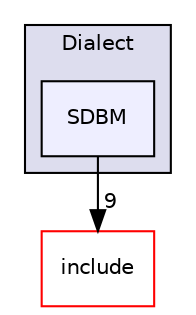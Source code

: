 digraph "lib/Dialect/SDBM" {
  bgcolor=transparent;
  compound=true
  node [ fontsize="10", fontname="Helvetica"];
  edge [ labelfontsize="10", labelfontname="Helvetica"];
  subgraph clusterdir_1a25ec519b6c1121408b67cc33ce3f15 {
    graph [ bgcolor="#ddddee", pencolor="black", label="Dialect" fontname="Helvetica", fontsize="10", URL="dir_1a25ec519b6c1121408b67cc33ce3f15.html"]
  dir_f6874ed9cb94abb5413c0478a231bacb [shape=box, label="SDBM", style="filled", fillcolor="#eeeeff", pencolor="black", URL="dir_f6874ed9cb94abb5413c0478a231bacb.html"];
  }
  dir_d44c64559bbebec7f509842c48db8b23 [shape=box label="include" color="red" URL="dir_d44c64559bbebec7f509842c48db8b23.html"];
  dir_f6874ed9cb94abb5413c0478a231bacb->dir_d44c64559bbebec7f509842c48db8b23 [headlabel="9", labeldistance=1.5 headhref="dir_000093_000000.html"];
}

